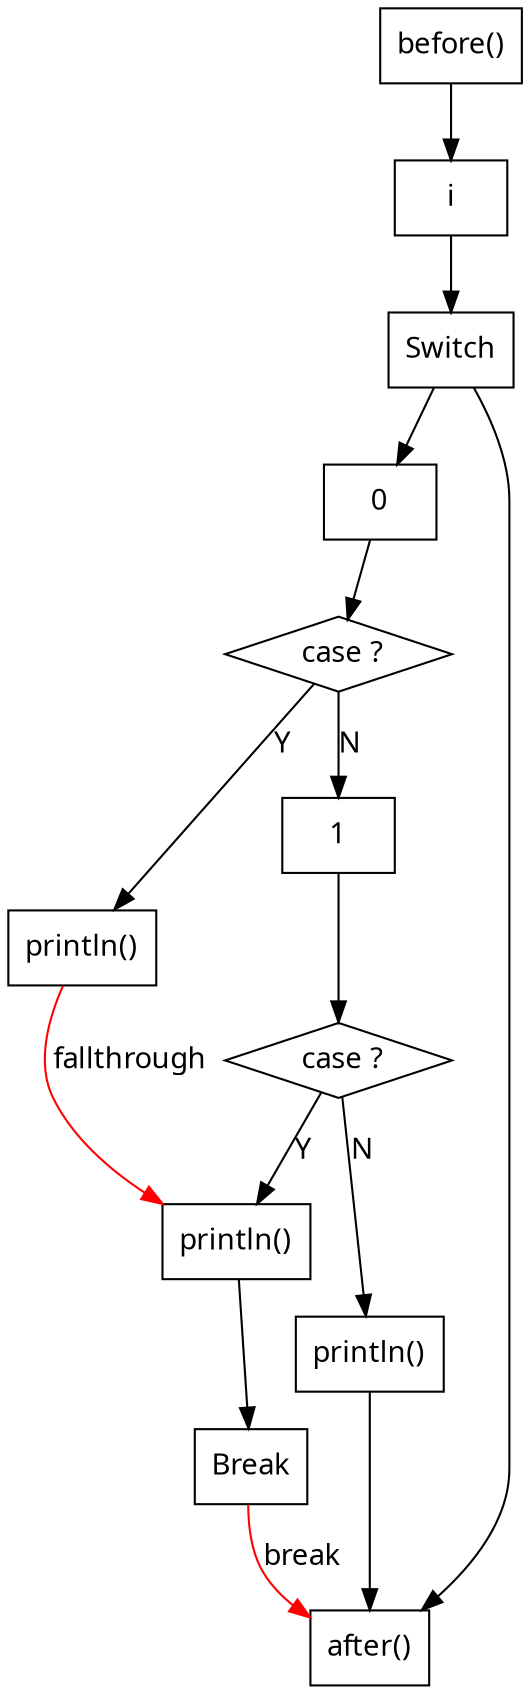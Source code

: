 digraph G_7 {
  node [
    shape = rect;
    fontname = "Handlee";
  ]
  edge [
    fontname = "Handlee";
  ]
  bgcolor = transparent;
  fontname = "Handlee";
  compound = true;
  s_107_2 [
    class = "methodInvocation";
    label = "before()";
    fillcolor = white;
    style = filled;
  ];
  s_108 [
    class = "switch";
    label = "Switch";
    fillcolor = white;
    style = filled;
  ];
  s_108_2 [
    class = "simpleName";
    label = "i";
    fillcolor = white;
    style = filled;
  ];
  case_109 [
    class = "switchCase";
    label = " case ?";
    fillcolor = white;
    shape = diamond;
    style = filled;
  ];
  s_109 [
    class = "numberLiteral literal";
    label = "0";
    fillcolor = white;
    style = filled;
  ];
  s_109_3 [
    class = "methodInvocation";
    label = "println()";
    fillcolor = white;
    style = filled;
  ];
  case_110 [
    class = "switchCase";
    label = " case ?";
    fillcolor = white;
    shape = diamond;
    style = filled;
  ];
  s_110 [
    class = "numberLiteral literal";
    label = "1";
    fillcolor = white;
    style = filled;
  ];
  s_110_3 [
    class = "methodInvocation";
    label = "println()";
    fillcolor = white;
    style = filled;
  ];
  s_110_5 [
    class = "break";
    label = "Break";
    fillcolor = white;
    style = filled;
  ];
  s_111_2 [
    class = "methodInvocation";
    label = "println()";
    fillcolor = white;
    style = filled;
  ];
  s_113_2 [
    class = "methodInvocation";
    label = "after()";
    fillcolor = white;
    style = filled;
  ];
  s_107_2 -> s_108_2;
  s_108_2 -> s_108;
  s_108 -> s_109;
  s_109 -> case_109;
  case_109 -> s_110 [
    label="N";
  ];
  s_110 -> case_110;
  s_110_3 -> s_110_5;
  s_110_5 -> s_113_2 [
    label="break";
    color = red;
  ];
  s_111_2 -> s_113_2;
  s_108 -> s_113_2;
  case_109 -> s_109_3 [
    label="Y";
  ];
  s_109_3 -> s_110_3 [
    label="fallthrough";
    color = red;
  ];
  case_110 -> s_110_3 [
    label="Y";
  ];
  case_110 -> s_111_2 [
    label="N";
  ];

}

